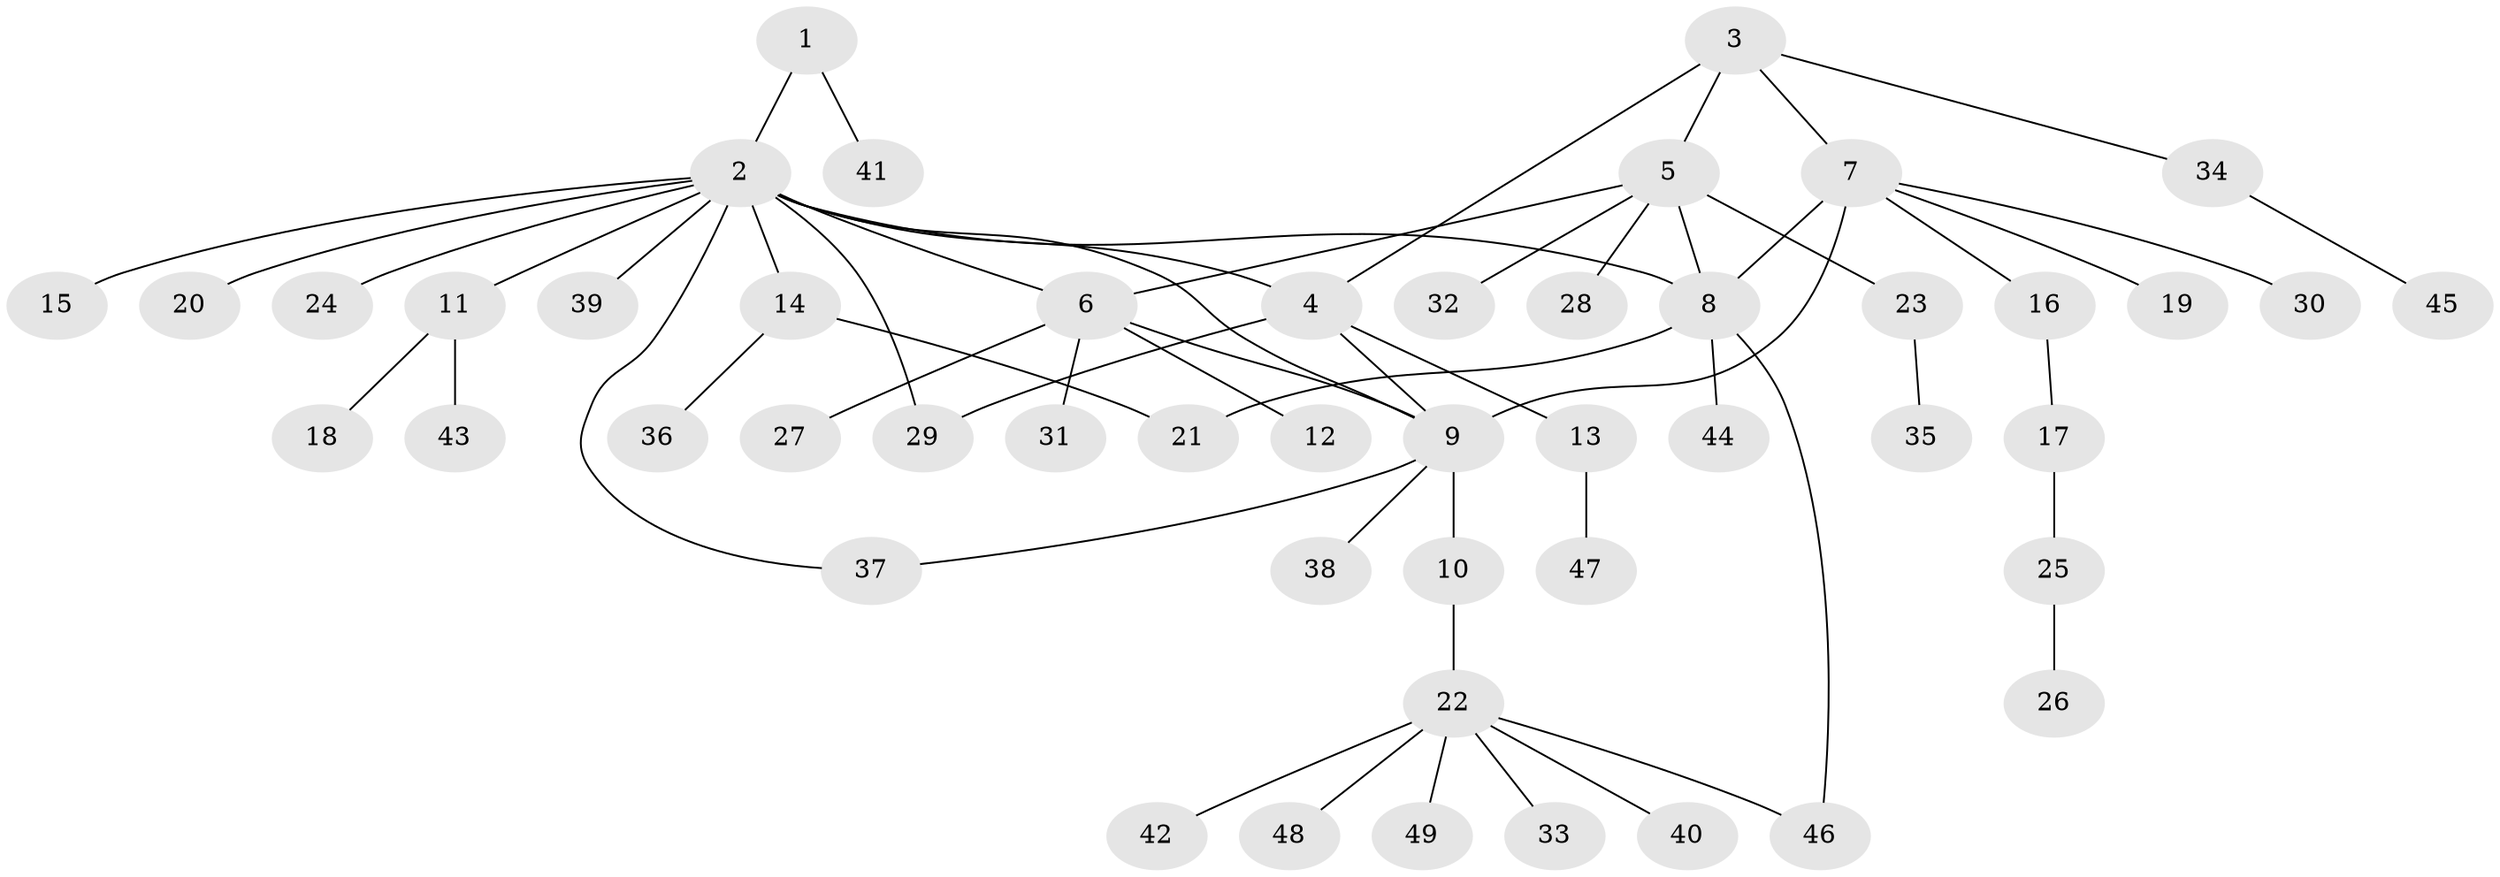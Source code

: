 // coarse degree distribution, {4: 0.05714285714285714, 6: 0.08571428571428572, 2: 0.17142857142857143, 1: 0.5428571428571428, 5: 0.08571428571428572, 3: 0.02857142857142857, 11: 0.02857142857142857}
// Generated by graph-tools (version 1.1) at 2025/37/03/04/25 23:37:35]
// undirected, 49 vertices, 58 edges
graph export_dot {
  node [color=gray90,style=filled];
  1;
  2;
  3;
  4;
  5;
  6;
  7;
  8;
  9;
  10;
  11;
  12;
  13;
  14;
  15;
  16;
  17;
  18;
  19;
  20;
  21;
  22;
  23;
  24;
  25;
  26;
  27;
  28;
  29;
  30;
  31;
  32;
  33;
  34;
  35;
  36;
  37;
  38;
  39;
  40;
  41;
  42;
  43;
  44;
  45;
  46;
  47;
  48;
  49;
  1 -- 2;
  1 -- 41;
  2 -- 4;
  2 -- 6;
  2 -- 8;
  2 -- 9;
  2 -- 11;
  2 -- 14;
  2 -- 15;
  2 -- 20;
  2 -- 24;
  2 -- 29;
  2 -- 37;
  2 -- 39;
  3 -- 4;
  3 -- 5;
  3 -- 7;
  3 -- 34;
  4 -- 9;
  4 -- 13;
  4 -- 29;
  5 -- 6;
  5 -- 8;
  5 -- 23;
  5 -- 28;
  5 -- 32;
  6 -- 9;
  6 -- 12;
  6 -- 27;
  6 -- 31;
  7 -- 8;
  7 -- 9;
  7 -- 16;
  7 -- 19;
  7 -- 30;
  8 -- 21;
  8 -- 44;
  8 -- 46;
  9 -- 10;
  9 -- 37;
  9 -- 38;
  10 -- 22;
  11 -- 18;
  11 -- 43;
  13 -- 47;
  14 -- 21;
  14 -- 36;
  16 -- 17;
  17 -- 25;
  22 -- 33;
  22 -- 40;
  22 -- 42;
  22 -- 46;
  22 -- 48;
  22 -- 49;
  23 -- 35;
  25 -- 26;
  34 -- 45;
}
